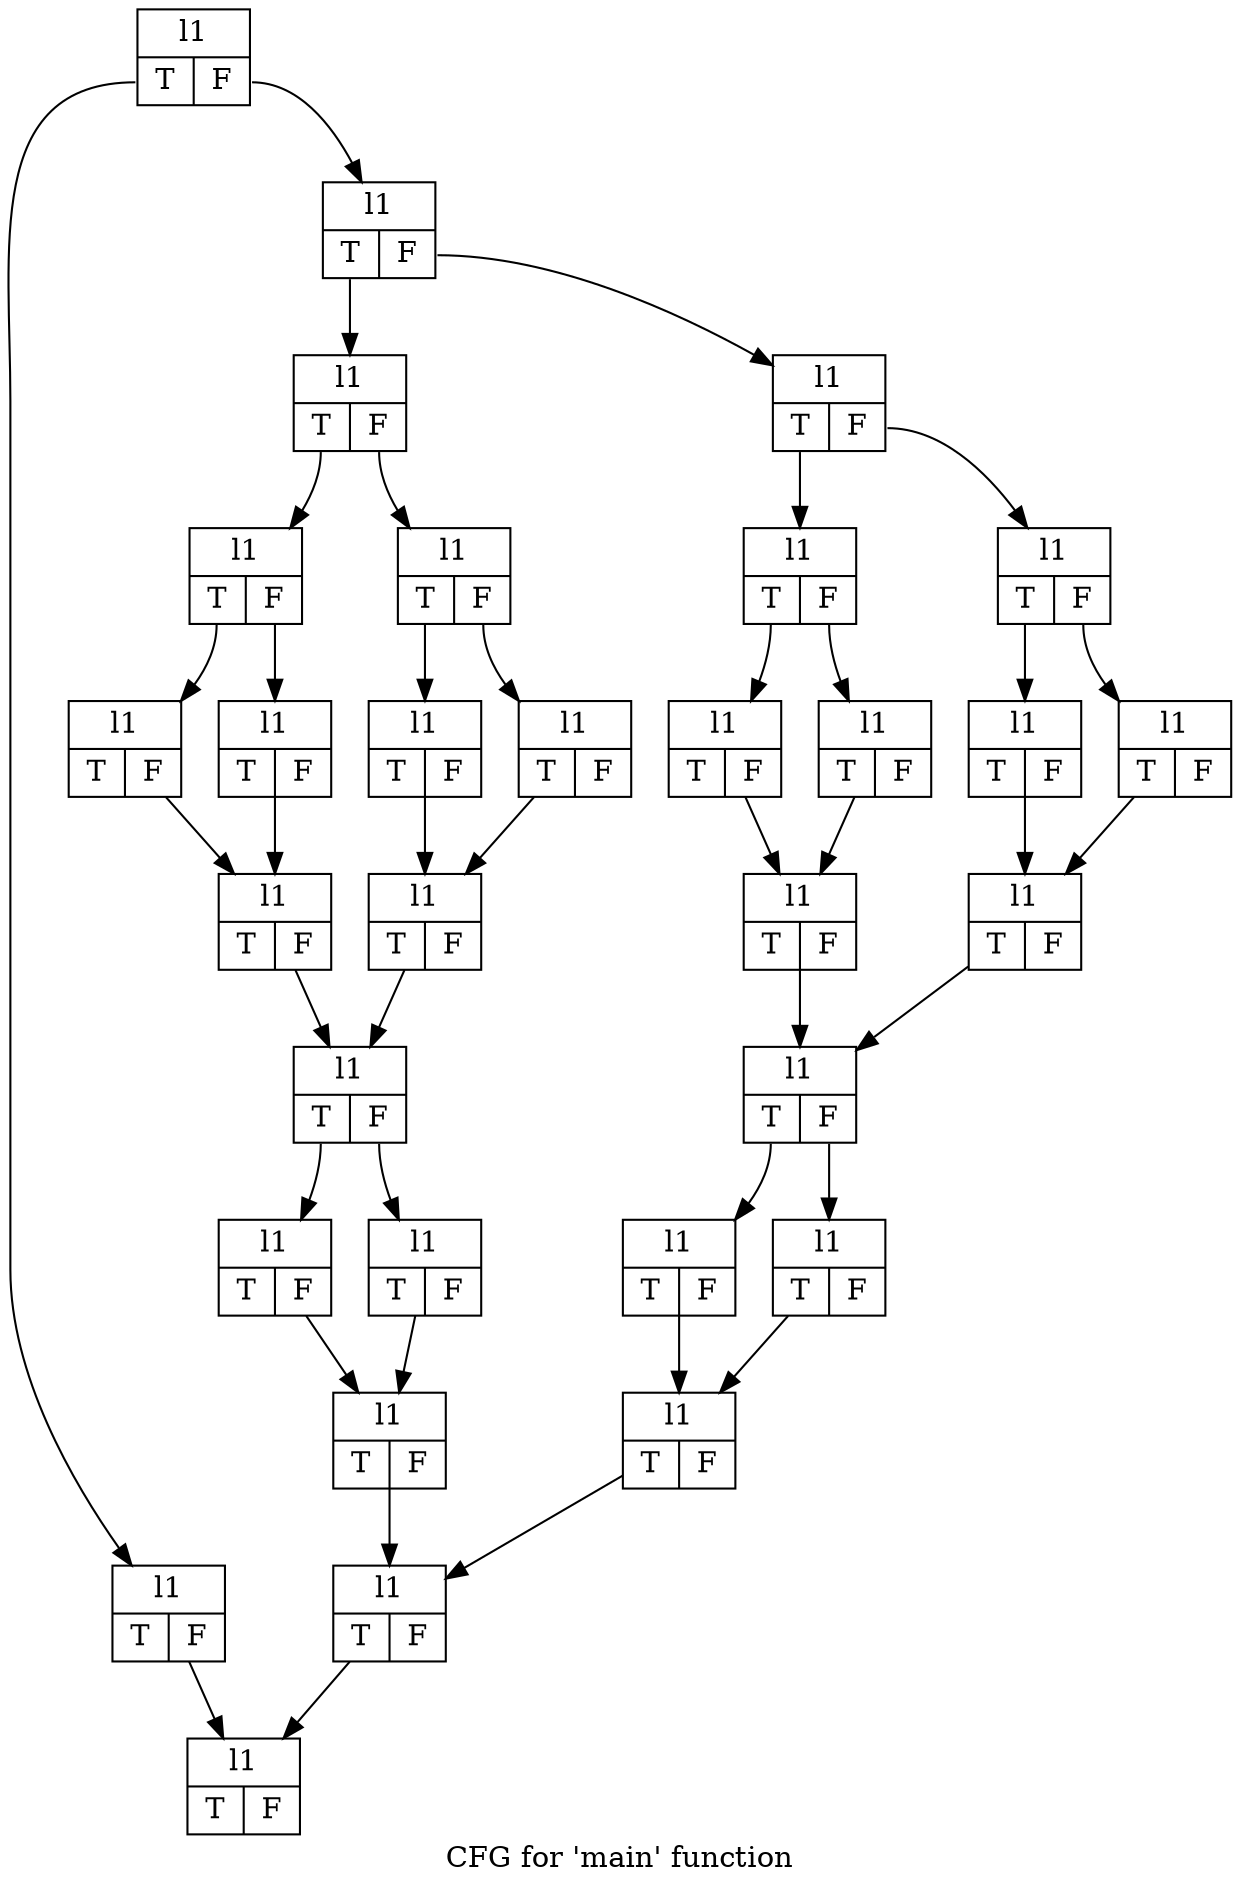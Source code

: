 digraph "CFG for 'main' function" {
	label="CFG for 'main' function";

	Node0x5597cab39b30 [shape=record,label="{l1|{<s0>T|<s1>F}}"];
	Node0x5597cab39b30:s0 -> Node0x5597cab3a2f0;
	Node0x5597cab39b30:s1 -> Node0x5597cab3a890;
	Node0x5597cab3a2f0 [shape=record,label="{l1|{<s0>T|<s1>F}}"];
	Node0x5597cab3a2f0 -> Node0x5597cab3aee0;
	Node0x5597cab3a890 [shape=record,label="{l1|{<s0>T|<s1>F}}"];
	Node0x5597cab3a890:s0 -> Node0x5597cab3c180;
	Node0x5597cab3a890:s1 -> Node0x5597cab3c1d0;
	Node0x5597cab3c180 [shape=record,label="{l1|{<s0>T|<s1>F}}"];
	Node0x5597cab3c180:s0 -> Node0x5597cab3c450;
	Node0x5597cab3c180:s1 -> Node0x5597cab3c4a0;
	Node0x5597cab3c450 [shape=record,label="{l1|{<s0>T|<s1>F}}"];
	Node0x5597cab3c450:s0 -> Node0x5597cab3c720;
	Node0x5597cab3c450:s1 -> Node0x5597cab3c770;
	Node0x5597cab3c720 [shape=record,label="{l1|{<s0>T|<s1>F}}"];
	Node0x5597cab3c720 -> Node0x5597cab3c9e0;
	Node0x5597cab3c770 [shape=record,label="{l1|{<s0>T|<s1>F}}"];
	Node0x5597cab3c770 -> Node0x5597cab3c9e0;
	Node0x5597cab3c9e0 [shape=record,label="{l1|{<s0>T|<s1>F}}"];
	Node0x5597cab3c9e0 -> Node0x5597cab3cc40;
	Node0x5597cab3c4a0 [shape=record,label="{l1|{<s0>T|<s1>F}}"];
	Node0x5597cab3c4a0:s0 -> Node0x5597cab3ce20;
	Node0x5597cab3c4a0:s1 -> Node0x5597cab3ce70;
	Node0x5597cab3ce20 [shape=record,label="{l1|{<s0>T|<s1>F}}"];
	Node0x5597cab3ce20 -> Node0x5597cab3d0a0;
	Node0x5597cab3ce70 [shape=record,label="{l1|{<s0>T|<s1>F}}"];
	Node0x5597cab3ce70 -> Node0x5597cab3d0a0;
	Node0x5597cab3d0a0 [shape=record,label="{l1|{<s0>T|<s1>F}}"];
	Node0x5597cab3d0a0 -> Node0x5597cab3cc40;
	Node0x5597cab3cc40 [shape=record,label="{l1|{<s0>T|<s1>F}}"];
	Node0x5597cab3cc40:s0 -> Node0x5597cab3d830;
	Node0x5597cab3cc40:s1 -> Node0x5597cab3d880;
	Node0x5597cab3d830 [shape=record,label="{l1|{<s0>T|<s1>F}}"];
	Node0x5597cab3d830 -> Node0x5597cab3dc00;
	Node0x5597cab3d880 [shape=record,label="{l1|{<s0>T|<s1>F}}"];
	Node0x5597cab3d880 -> Node0x5597cab3dc00;
	Node0x5597cab3dc00 [shape=record,label="{l1|{<s0>T|<s1>F}}"];
	Node0x5597cab3dc00 -> Node0x5597cab3de60;
	Node0x5597cab3c1d0 [shape=record,label="{l1|{<s0>T|<s1>F}}"];
	Node0x5597cab3c1d0:s0 -> Node0x5597cab3e040;
	Node0x5597cab3c1d0:s1 -> Node0x5597cab3e090;
	Node0x5597cab3e040 [shape=record,label="{l1|{<s0>T|<s1>F}}"];
	Node0x5597cab3e040:s0 -> Node0x5597cab3e2a0;
	Node0x5597cab3e040:s1 -> Node0x5597cab3e2f0;
	Node0x5597cab3e2a0 [shape=record,label="{l1|{<s0>T|<s1>F}}"];
	Node0x5597cab3e2a0 -> Node0x5597cab3e520;
	Node0x5597cab3e2f0 [shape=record,label="{l1|{<s0>T|<s1>F}}"];
	Node0x5597cab3e2f0 -> Node0x5597cab3e520;
	Node0x5597cab3e520 [shape=record,label="{l1|{<s0>T|<s1>F}}"];
	Node0x5597cab3e520 -> Node0x5597cab3e780;
	Node0x5597cab3e090 [shape=record,label="{l1|{<s0>T|<s1>F}}"];
	Node0x5597cab3e090:s0 -> Node0x5597cab3e960;
	Node0x5597cab3e090:s1 -> Node0x5597cab3e9b0;
	Node0x5597cab3e960 [shape=record,label="{l1|{<s0>T|<s1>F}}"];
	Node0x5597cab3e960 -> Node0x5597cab3ebe0;
	Node0x5597cab3e9b0 [shape=record,label="{l1|{<s0>T|<s1>F}}"];
	Node0x5597cab3e9b0 -> Node0x5597cab3ebe0;
	Node0x5597cab3ebe0 [shape=record,label="{l1|{<s0>T|<s1>F}}"];
	Node0x5597cab3ebe0 -> Node0x5597cab3e780;
	Node0x5597cab3e780 [shape=record,label="{l1|{<s0>T|<s1>F}}"];
	Node0x5597cab3e780:s0 -> Node0x5597cab3ef60;
	Node0x5597cab3e780:s1 -> Node0x5597cab3efb0;
	Node0x5597cab3ef60 [shape=record,label="{l1|{<s0>T|<s1>F}}"];
	Node0x5597cab3ef60 -> Node0x5597cab3f2b0;
	Node0x5597cab3efb0 [shape=record,label="{l1|{<s0>T|<s1>F}}"];
	Node0x5597cab3efb0 -> Node0x5597cab3f2b0;
	Node0x5597cab3f2b0 [shape=record,label="{l1|{<s0>T|<s1>F}}"];
	Node0x5597cab3f2b0 -> Node0x5597cab3de60;
	Node0x5597cab3de60 [shape=record,label="{l1|{<s0>T|<s1>F}}"];
	Node0x5597cab3de60 -> Node0x5597cab3aee0;
	Node0x5597cab3aee0 [shape=record,label="{l1|{<s0>T|<s1>F}}"];
}
